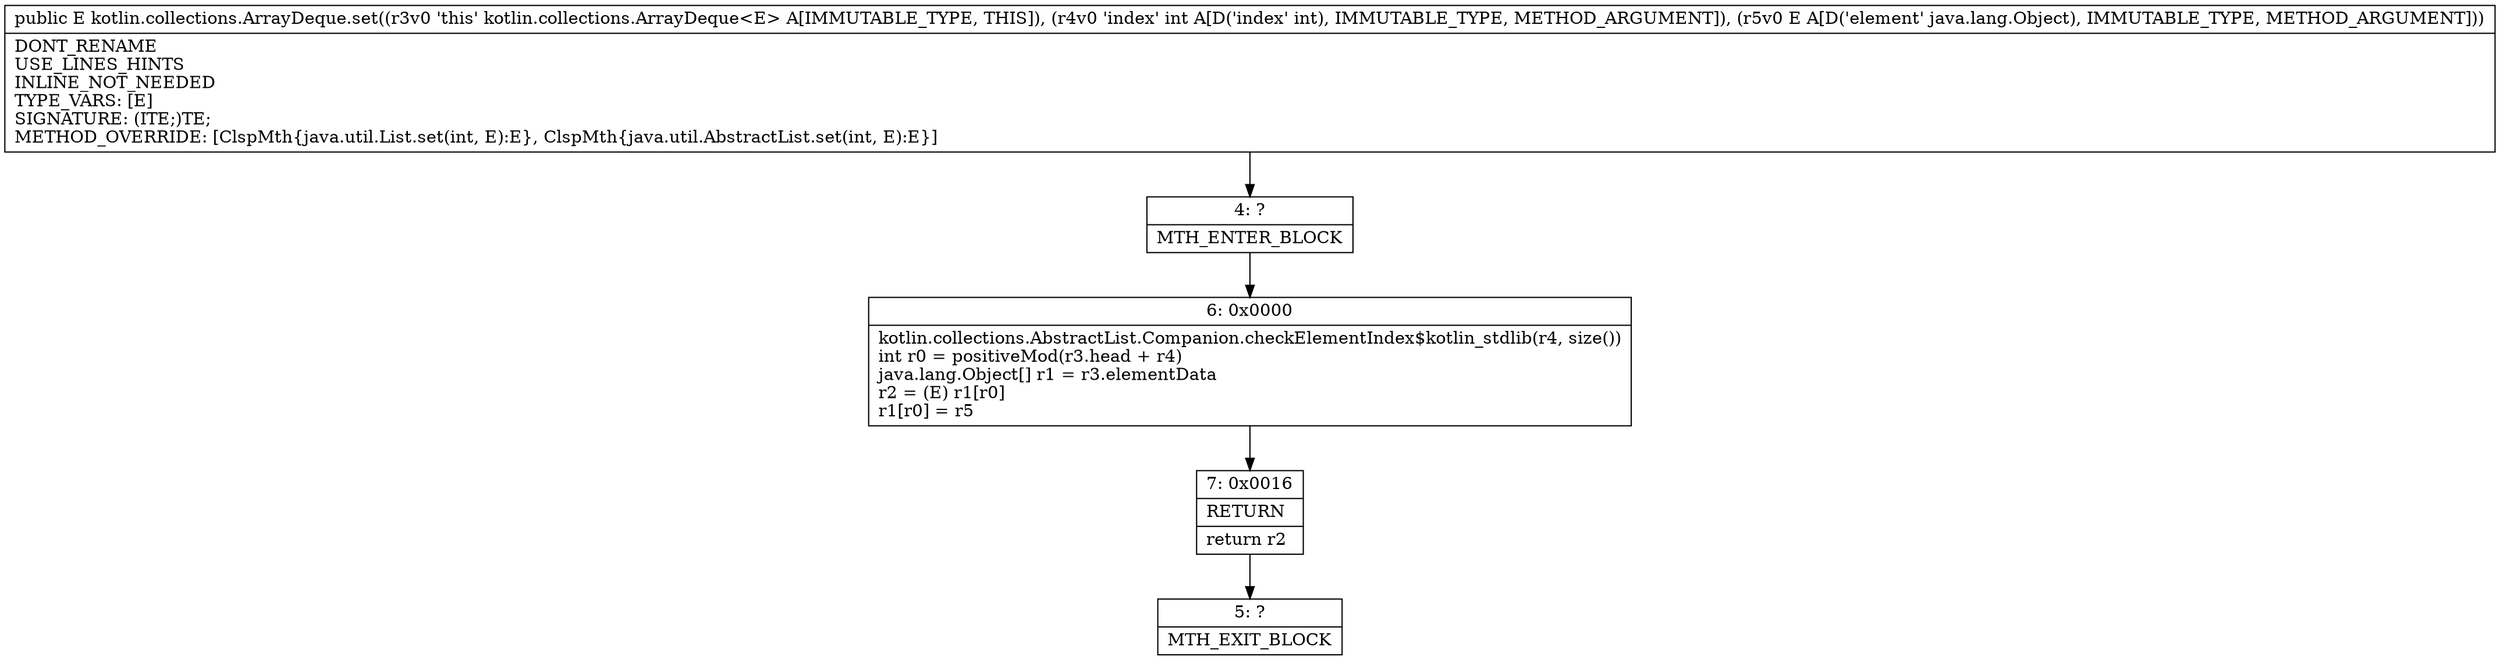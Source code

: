 digraph "CFG forkotlin.collections.ArrayDeque.set(ILjava\/lang\/Object;)Ljava\/lang\/Object;" {
Node_4 [shape=record,label="{4\:\ ?|MTH_ENTER_BLOCK\l}"];
Node_6 [shape=record,label="{6\:\ 0x0000|kotlin.collections.AbstractList.Companion.checkElementIndex$kotlin_stdlib(r4, size())\lint r0 = positiveMod(r3.head + r4)\ljava.lang.Object[] r1 = r3.elementData\lr2 = (E) r1[r0]\lr1[r0] = r5\l}"];
Node_7 [shape=record,label="{7\:\ 0x0016|RETURN\l|return r2\l}"];
Node_5 [shape=record,label="{5\:\ ?|MTH_EXIT_BLOCK\l}"];
MethodNode[shape=record,label="{public E kotlin.collections.ArrayDeque.set((r3v0 'this' kotlin.collections.ArrayDeque\<E\> A[IMMUTABLE_TYPE, THIS]), (r4v0 'index' int A[D('index' int), IMMUTABLE_TYPE, METHOD_ARGUMENT]), (r5v0 E A[D('element' java.lang.Object), IMMUTABLE_TYPE, METHOD_ARGUMENT]))  | DONT_RENAME\lUSE_LINES_HINTS\lINLINE_NOT_NEEDED\lTYPE_VARS: [E]\lSIGNATURE: (ITE;)TE;\lMETHOD_OVERRIDE: [ClspMth\{java.util.List.set(int, E):E\}, ClspMth\{java.util.AbstractList.set(int, E):E\}]\l}"];
MethodNode -> Node_4;Node_4 -> Node_6;
Node_6 -> Node_7;
Node_7 -> Node_5;
}

